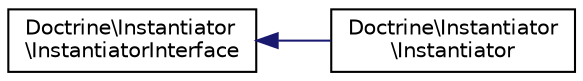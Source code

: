 digraph "Graphical Class Hierarchy"
{
  edge [fontname="Helvetica",fontsize="10",labelfontname="Helvetica",labelfontsize="10"];
  node [fontname="Helvetica",fontsize="10",shape=record];
  rankdir="LR";
  Node0 [label="Doctrine\\Instantiator\l\\InstantiatorInterface",height=0.2,width=0.4,color="black", fillcolor="white", style="filled",URL="$interfaceDoctrine_1_1Instantiator_1_1InstantiatorInterface.html"];
  Node0 -> Node1 [dir="back",color="midnightblue",fontsize="10",style="solid",fontname="Helvetica"];
  Node1 [label="Doctrine\\Instantiator\l\\Instantiator",height=0.2,width=0.4,color="black", fillcolor="white", style="filled",URL="$classDoctrine_1_1Instantiator_1_1Instantiator.html"];
}
